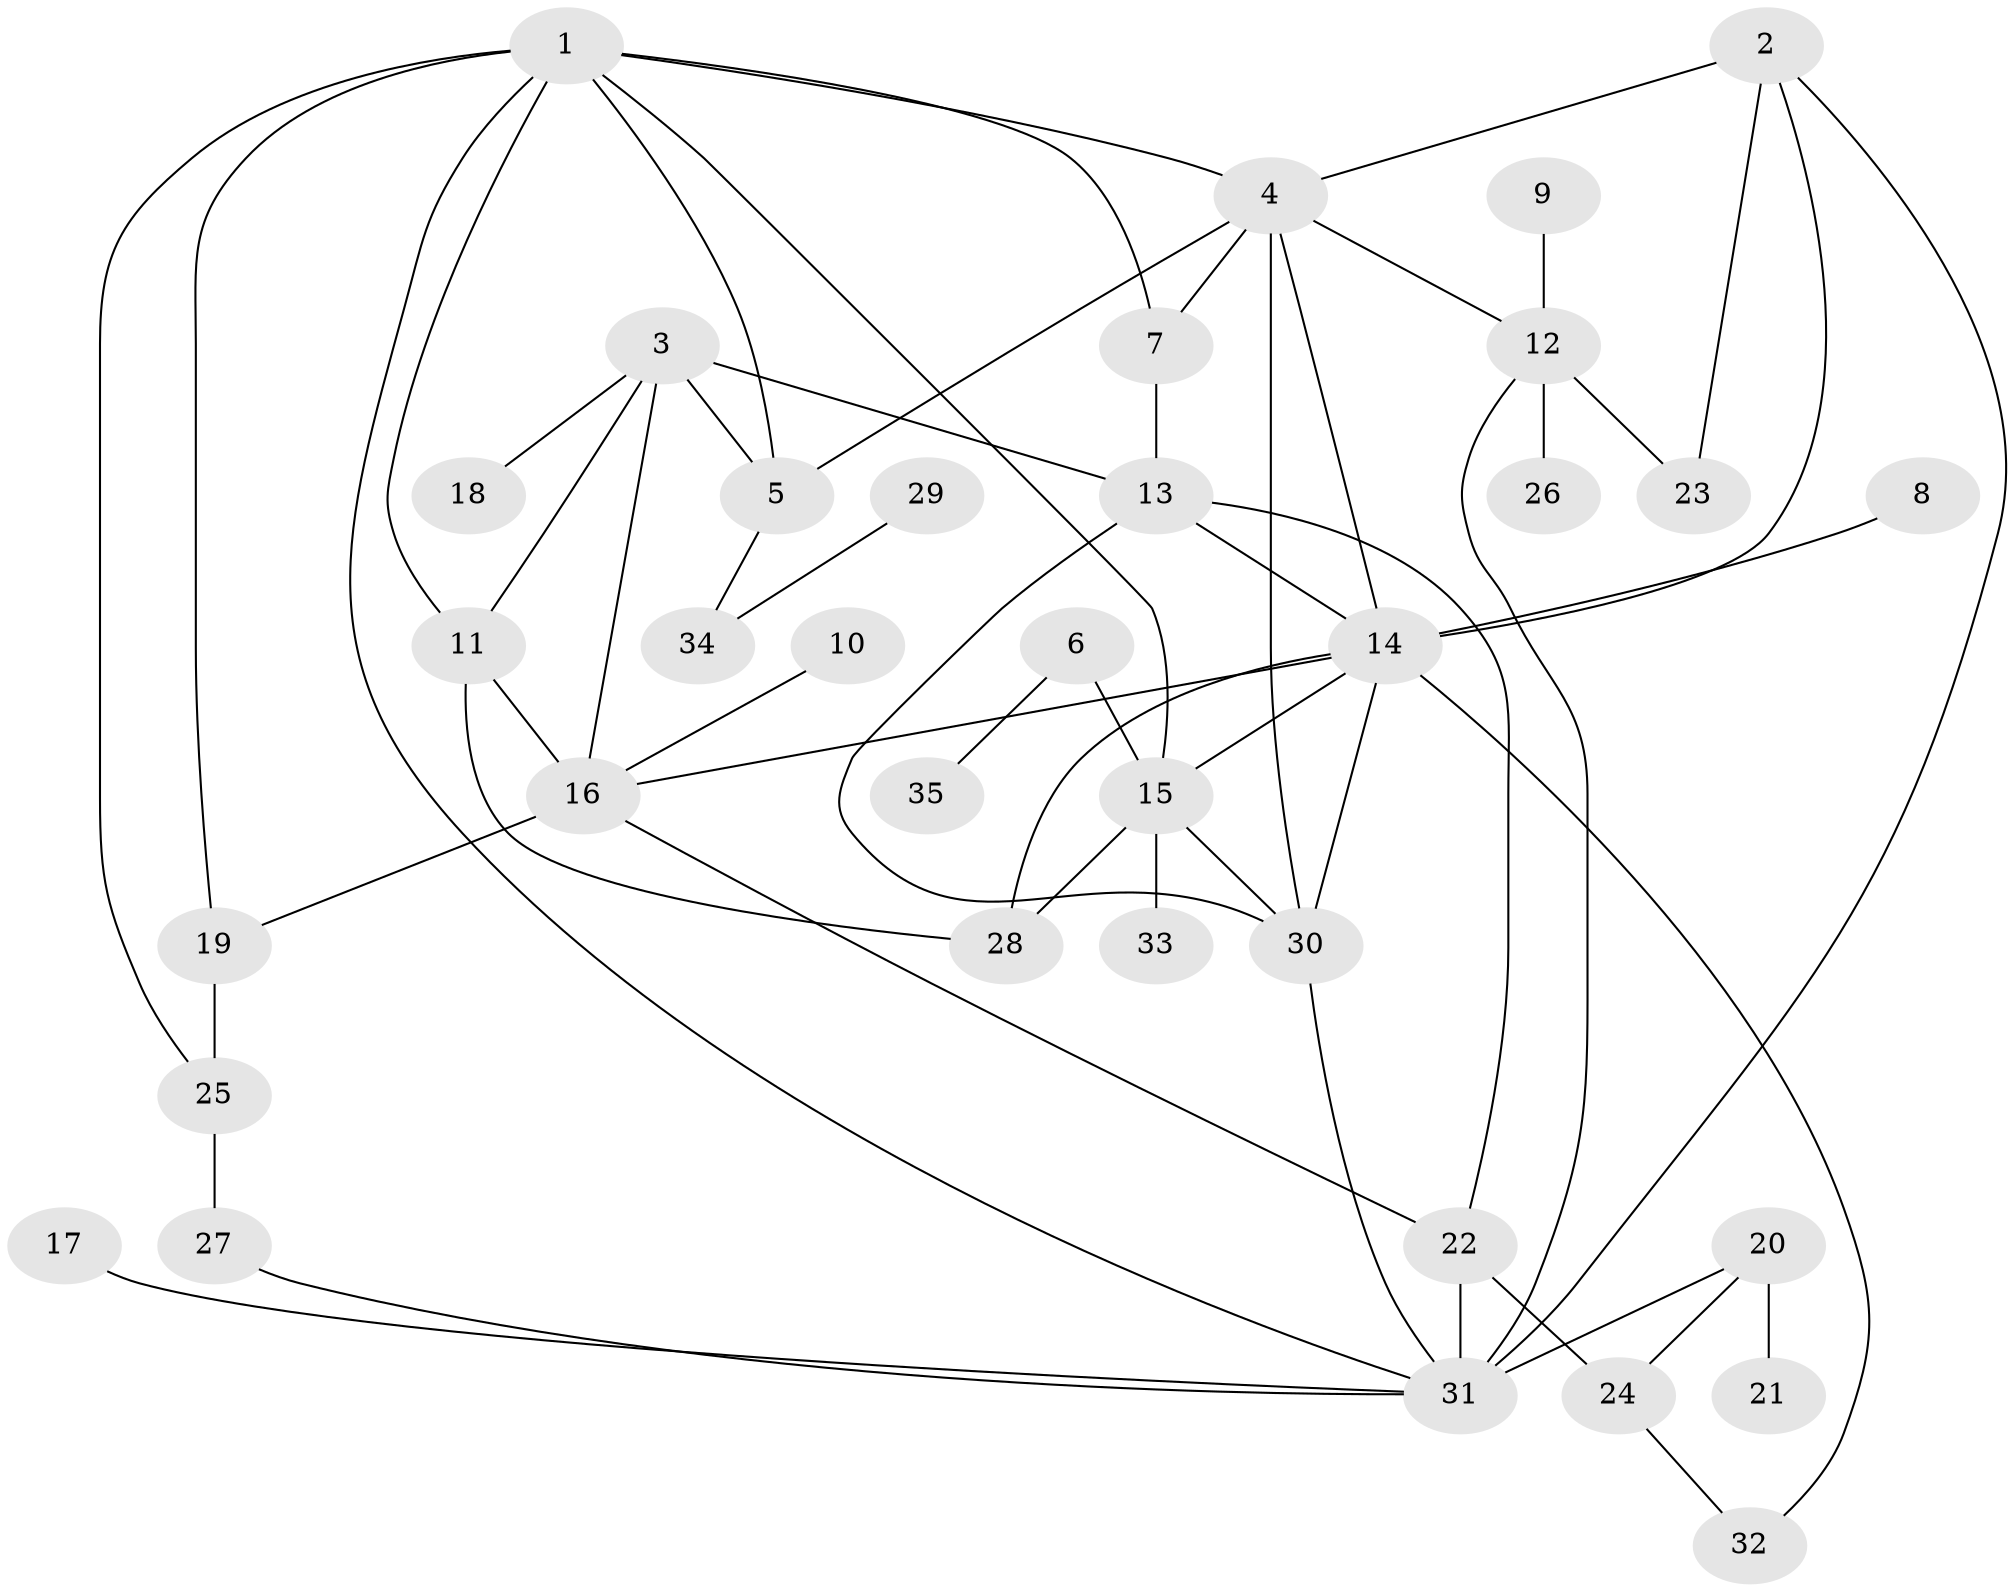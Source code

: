 // original degree distribution, {3: 0.25, 6: 0.027777777777777776, 5: 0.05555555555555555, 7: 0.018518518518518517, 4: 0.09259259259259259, 2: 0.28703703703703703, 1: 0.26851851851851855}
// Generated by graph-tools (version 1.1) at 2025/36/03/04/25 23:36:01]
// undirected, 35 vertices, 59 edges
graph export_dot {
  node [color=gray90,style=filled];
  1;
  2;
  3;
  4;
  5;
  6;
  7;
  8;
  9;
  10;
  11;
  12;
  13;
  14;
  15;
  16;
  17;
  18;
  19;
  20;
  21;
  22;
  23;
  24;
  25;
  26;
  27;
  28;
  29;
  30;
  31;
  32;
  33;
  34;
  35;
  1 -- 4 [weight=1.0];
  1 -- 5 [weight=1.0];
  1 -- 7 [weight=1.0];
  1 -- 11 [weight=1.0];
  1 -- 15 [weight=1.0];
  1 -- 19 [weight=1.0];
  1 -- 25 [weight=1.0];
  1 -- 31 [weight=1.0];
  2 -- 4 [weight=1.0];
  2 -- 14 [weight=1.0];
  2 -- 23 [weight=1.0];
  2 -- 31 [weight=1.0];
  3 -- 5 [weight=1.0];
  3 -- 11 [weight=1.0];
  3 -- 13 [weight=1.0];
  3 -- 16 [weight=1.0];
  3 -- 18 [weight=1.0];
  4 -- 5 [weight=1.0];
  4 -- 7 [weight=1.0];
  4 -- 12 [weight=1.0];
  4 -- 14 [weight=1.0];
  4 -- 30 [weight=1.0];
  5 -- 34 [weight=1.0];
  6 -- 15 [weight=2.0];
  6 -- 35 [weight=1.0];
  7 -- 13 [weight=1.0];
  8 -- 14 [weight=1.0];
  9 -- 12 [weight=1.0];
  10 -- 16 [weight=1.0];
  11 -- 16 [weight=2.0];
  11 -- 28 [weight=1.0];
  12 -- 23 [weight=2.0];
  12 -- 26 [weight=1.0];
  12 -- 31 [weight=1.0];
  13 -- 14 [weight=1.0];
  13 -- 22 [weight=1.0];
  13 -- 30 [weight=1.0];
  14 -- 15 [weight=1.0];
  14 -- 16 [weight=1.0];
  14 -- 28 [weight=1.0];
  14 -- 30 [weight=1.0];
  14 -- 32 [weight=1.0];
  15 -- 28 [weight=1.0];
  15 -- 30 [weight=1.0];
  15 -- 33 [weight=1.0];
  16 -- 19 [weight=1.0];
  16 -- 22 [weight=1.0];
  17 -- 31 [weight=1.0];
  19 -- 25 [weight=1.0];
  20 -- 21 [weight=1.0];
  20 -- 24 [weight=1.0];
  20 -- 31 [weight=2.0];
  22 -- 24 [weight=1.0];
  22 -- 31 [weight=2.0];
  24 -- 32 [weight=1.0];
  25 -- 27 [weight=1.0];
  27 -- 31 [weight=1.0];
  29 -- 34 [weight=1.0];
  30 -- 31 [weight=1.0];
}
